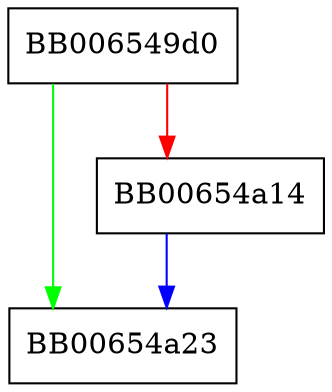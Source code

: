 digraph print_error {
  node [shape="box"];
  graph [splines=ortho];
  BB006549d0 -> BB00654a23 [color="green"];
  BB006549d0 -> BB00654a14 [color="red"];
  BB00654a14 -> BB00654a23 [color="blue"];
}